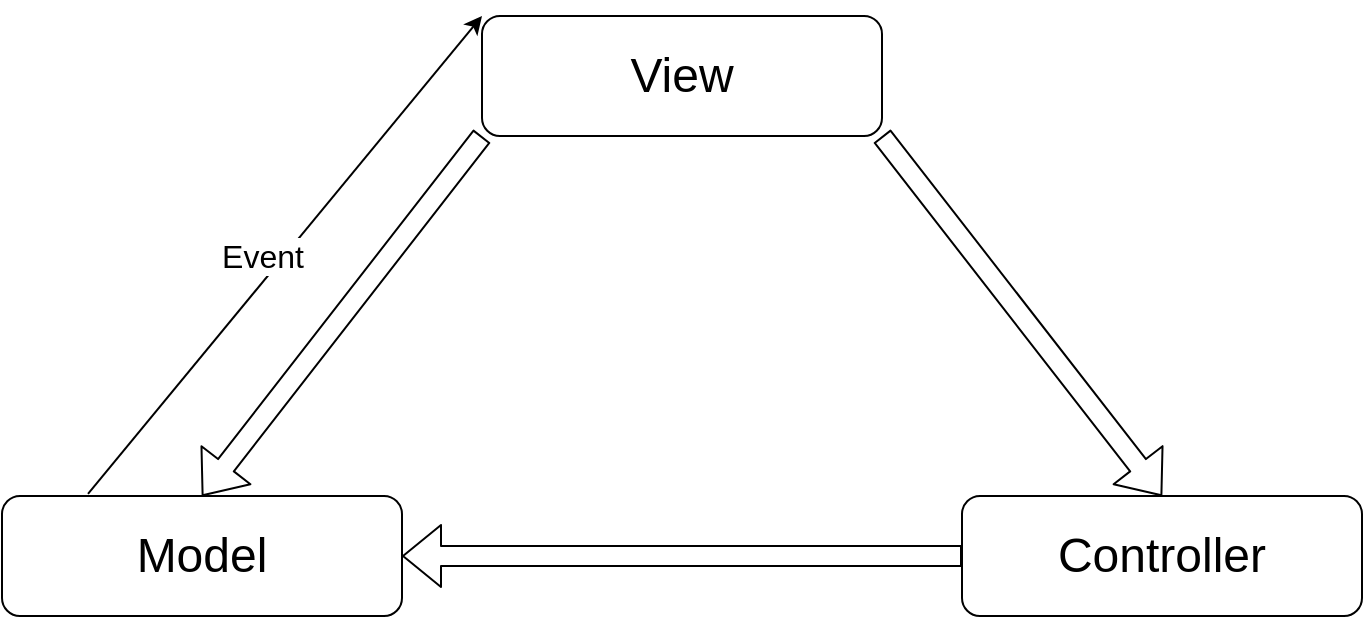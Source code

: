 <mxfile version="13.9.2" type="github">
  <diagram name="Page-1" id="e7e014a7-5840-1c2e-5031-d8a46d1fe8dd">
    <mxGraphModel dx="1218" dy="1137" grid="1" gridSize="10" guides="1" tooltips="1" connect="1" arrows="1" fold="1" page="1" pageScale="1" pageWidth="1169" pageHeight="826" background="#ffffff" math="0" shadow="0">
      <root>
        <mxCell id="0" />
        <mxCell id="1" parent="0" />
        <mxCell id="NpmBq6_6a4zDWUZxVn7e-44" value="&lt;font style=&quot;font-size: 24px&quot;&gt;View&lt;/font&gt;" style="rounded=1;whiteSpace=wrap;html=1;" vertex="1" parent="1">
          <mxGeometry x="480" y="120" width="200" height="60" as="geometry" />
        </mxCell>
        <mxCell id="NpmBq6_6a4zDWUZxVn7e-45" value="&lt;font style=&quot;font-size: 24px&quot;&gt;Model&lt;/font&gt;" style="rounded=1;whiteSpace=wrap;html=1;" vertex="1" parent="1">
          <mxGeometry x="240" y="360" width="200" height="60" as="geometry" />
        </mxCell>
        <mxCell id="NpmBq6_6a4zDWUZxVn7e-46" value="&lt;font face=&quot;helvetica&quot;&gt;&lt;span style=&quot;font-size: 24px&quot;&gt;Controller&lt;/span&gt;&lt;/font&gt;" style="rounded=1;whiteSpace=wrap;html=1;" vertex="1" parent="1">
          <mxGeometry x="720" y="360" width="200" height="60" as="geometry" />
        </mxCell>
        <mxCell id="NpmBq6_6a4zDWUZxVn7e-47" value="" style="shape=flexArrow;endArrow=classic;html=1;exitX=1;exitY=1;exitDx=0;exitDy=0;entryX=0.5;entryY=0;entryDx=0;entryDy=0;" edge="1" parent="1" source="NpmBq6_6a4zDWUZxVn7e-44" target="NpmBq6_6a4zDWUZxVn7e-46">
          <mxGeometry width="50" height="50" relative="1" as="geometry">
            <mxPoint x="560" y="640" as="sourcePoint" />
            <mxPoint x="610" y="590" as="targetPoint" />
          </mxGeometry>
        </mxCell>
        <mxCell id="NpmBq6_6a4zDWUZxVn7e-48" value="" style="shape=flexArrow;endArrow=classic;html=1;exitX=0;exitY=0.5;exitDx=0;exitDy=0;entryX=1;entryY=0.5;entryDx=0;entryDy=0;" edge="1" parent="1" source="NpmBq6_6a4zDWUZxVn7e-46" target="NpmBq6_6a4zDWUZxVn7e-45">
          <mxGeometry width="50" height="50" relative="1" as="geometry">
            <mxPoint x="590" y="420" as="sourcePoint" />
            <mxPoint x="640" y="370" as="targetPoint" />
          </mxGeometry>
        </mxCell>
        <mxCell id="NpmBq6_6a4zDWUZxVn7e-49" value="" style="shape=flexArrow;endArrow=classic;html=1;exitX=0;exitY=1;exitDx=0;exitDy=0;entryX=0.5;entryY=0;entryDx=0;entryDy=0;" edge="1" parent="1" source="NpmBq6_6a4zDWUZxVn7e-44" target="NpmBq6_6a4zDWUZxVn7e-45">
          <mxGeometry width="50" height="50" relative="1" as="geometry">
            <mxPoint x="560" y="640" as="sourcePoint" />
            <mxPoint x="610" y="590" as="targetPoint" />
          </mxGeometry>
        </mxCell>
        <mxCell id="NpmBq6_6a4zDWUZxVn7e-54" value="" style="endArrow=classic;html=1;entryX=0;entryY=0;entryDx=0;entryDy=0;exitX=0.215;exitY=-0.017;exitDx=0;exitDy=0;exitPerimeter=0;" edge="1" parent="1" source="NpmBq6_6a4zDWUZxVn7e-45" target="NpmBq6_6a4zDWUZxVn7e-44">
          <mxGeometry relative="1" as="geometry">
            <mxPoint x="150" y="290" as="sourcePoint" />
            <mxPoint x="250" y="290" as="targetPoint" />
          </mxGeometry>
        </mxCell>
        <mxCell id="NpmBq6_6a4zDWUZxVn7e-55" value="&lt;font style=&quot;font-size: 16px&quot;&gt;Event&lt;/font&gt;" style="edgeLabel;resizable=0;html=1;align=center;verticalAlign=middle;" connectable="0" vertex="1" parent="NpmBq6_6a4zDWUZxVn7e-54">
          <mxGeometry relative="1" as="geometry">
            <mxPoint x="-11.59" y="0.62" as="offset" />
          </mxGeometry>
        </mxCell>
      </root>
    </mxGraphModel>
  </diagram>
</mxfile>
